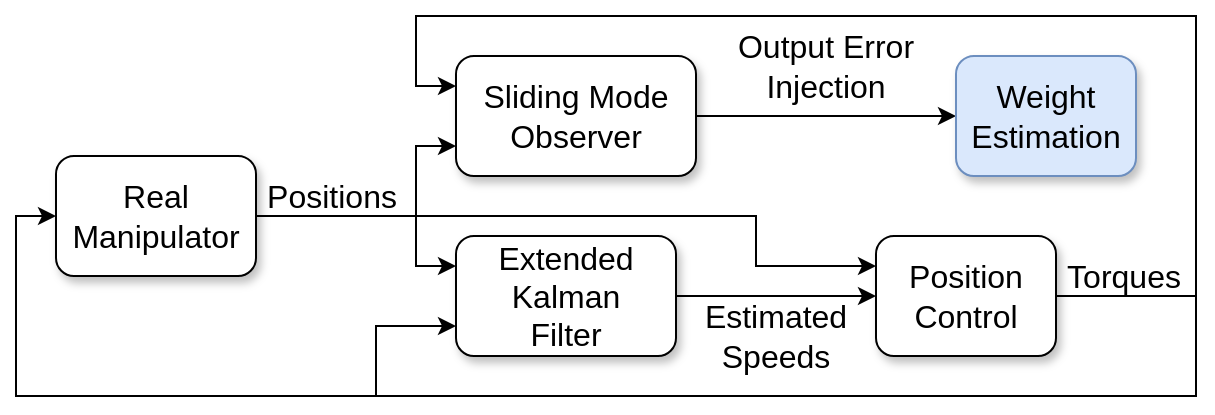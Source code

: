 <mxfile version="14.6.6" type="device"><diagram id="4XM_y509HNXDepDG33-Q" name="Page-1"><mxGraphModel dx="942" dy="619" grid="1" gridSize="10" guides="1" tooltips="1" connect="1" arrows="1" fold="1" page="1" pageScale="1" pageWidth="850" pageHeight="1100" math="0" shadow="0"><root><mxCell id="0"/><mxCell id="1" parent="0"/><mxCell id="_6G7dvit6wzD7GqPud5W-7" style="edgeStyle=orthogonalEdgeStyle;rounded=0;orthogonalLoop=1;jettySize=auto;html=1;exitX=1;exitY=0.5;exitDx=0;exitDy=0;entryX=0;entryY=0.25;entryDx=0;entryDy=0;" parent="1" source="_6G7dvit6wzD7GqPud5W-1" target="_6G7dvit6wzD7GqPud5W-4" edge="1"><mxGeometry relative="1" as="geometry"><mxPoint x="360" y="210" as="targetPoint"/><Array as="points"><mxPoint x="360" y="180"/><mxPoint x="360" y="205"/></Array></mxGeometry></mxCell><mxCell id="_6G7dvit6wzD7GqPud5W-14" style="edgeStyle=orthogonalEdgeStyle;rounded=0;orthogonalLoop=1;jettySize=auto;html=1;exitX=1;exitY=0.5;exitDx=0;exitDy=0;entryX=0;entryY=0.75;entryDx=0;entryDy=0;" parent="1" source="_6G7dvit6wzD7GqPud5W-1" target="_6G7dvit6wzD7GqPud5W-2" edge="1"><mxGeometry relative="1" as="geometry"><Array as="points"><mxPoint x="360" y="180"/><mxPoint x="360" y="145"/></Array></mxGeometry></mxCell><mxCell id="_6G7dvit6wzD7GqPud5W-16" style="edgeStyle=orthogonalEdgeStyle;rounded=0;orthogonalLoop=1;jettySize=auto;html=1;exitX=1;exitY=0.5;exitDx=0;exitDy=0;entryX=0;entryY=0.25;entryDx=0;entryDy=0;" parent="1" source="_6G7dvit6wzD7GqPud5W-1" target="_6G7dvit6wzD7GqPud5W-5" edge="1"><mxGeometry relative="1" as="geometry"><Array as="points"><mxPoint x="530" y="180"/><mxPoint x="530" y="205"/></Array></mxGeometry></mxCell><mxCell id="_6G7dvit6wzD7GqPud5W-1" value="&lt;div style=&quot;font-size: 16px;&quot;&gt;Real &lt;br style=&quot;font-size: 16px;&quot;&gt;&lt;/div&gt;&lt;div style=&quot;font-size: 16px;&quot;&gt;Manipulator&lt;br style=&quot;font-size: 16px;&quot;&gt;&lt;/div&gt;" style="rounded=1;whiteSpace=wrap;html=1;glass=0;shadow=1;fontSize=16;" parent="1" vertex="1"><mxGeometry x="180" y="150" width="100" height="60" as="geometry"/></mxCell><mxCell id="_6G7dvit6wzD7GqPud5W-9" value="" style="edgeStyle=orthogonalEdgeStyle;rounded=0;orthogonalLoop=1;jettySize=auto;html=1;" parent="1" source="_6G7dvit6wzD7GqPud5W-2" target="_6G7dvit6wzD7GqPud5W-3" edge="1"><mxGeometry relative="1" as="geometry"/></mxCell><mxCell id="_6G7dvit6wzD7GqPud5W-2" value="&lt;div style=&quot;font-size: 16px;&quot;&gt;Sliding Mode&lt;/div&gt;&lt;div style=&quot;font-size: 16px;&quot;&gt;Observer&lt;br style=&quot;font-size: 16px;&quot;&gt;&lt;/div&gt;" style="rounded=1;whiteSpace=wrap;html=1;glass=0;shadow=1;fontSize=16;" parent="1" vertex="1"><mxGeometry x="380" y="100" width="120" height="60" as="geometry"/></mxCell><mxCell id="_6G7dvit6wzD7GqPud5W-3" value="&lt;div style=&quot;font-size: 16px;&quot;&gt;Weight &lt;br style=&quot;font-size: 16px;&quot;&gt;&lt;/div&gt;&lt;div style=&quot;font-size: 16px;&quot;&gt;Estimation&lt;br style=&quot;font-size: 16px;&quot;&gt;&lt;/div&gt;" style="rounded=1;whiteSpace=wrap;html=1;fillColor=#dae8fc;strokeColor=#6c8ebf;glass=0;shadow=1;fontSize=16;" parent="1" vertex="1"><mxGeometry x="630" y="100" width="90" height="60" as="geometry"/></mxCell><mxCell id="_6G7dvit6wzD7GqPud5W-8" style="edgeStyle=orthogonalEdgeStyle;rounded=0;orthogonalLoop=1;jettySize=auto;html=1;exitX=1;exitY=0.5;exitDx=0;exitDy=0;entryX=0;entryY=0.5;entryDx=0;entryDy=0;" parent="1" source="_6G7dvit6wzD7GqPud5W-4" target="_6G7dvit6wzD7GqPud5W-5" edge="1"><mxGeometry relative="1" as="geometry"/></mxCell><mxCell id="_6G7dvit6wzD7GqPud5W-4" value="&lt;div style=&quot;font-size: 16px;&quot;&gt;Extended Kalman &lt;br style=&quot;font-size: 16px;&quot;&gt;&lt;/div&gt;&lt;div style=&quot;font-size: 16px;&quot;&gt;Filter&lt;br style=&quot;font-size: 16px;&quot;&gt;&lt;/div&gt;" style="rounded=1;whiteSpace=wrap;html=1;glass=0;shadow=1;fontSize=16;" parent="1" vertex="1"><mxGeometry x="380" y="190" width="110" height="60" as="geometry"/></mxCell><mxCell id="_6G7dvit6wzD7GqPud5W-10" style="edgeStyle=orthogonalEdgeStyle;rounded=0;orthogonalLoop=1;jettySize=auto;html=1;entryX=0;entryY=0.5;entryDx=0;entryDy=0;" parent="1" source="_6G7dvit6wzD7GqPud5W-5" target="_6G7dvit6wzD7GqPud5W-1" edge="1"><mxGeometry relative="1" as="geometry"><Array as="points"><mxPoint x="750" y="220"/><mxPoint x="750" y="270"/><mxPoint x="160" y="270"/><mxPoint x="160" y="180"/></Array></mxGeometry></mxCell><mxCell id="_6G7dvit6wzD7GqPud5W-12" style="edgeStyle=orthogonalEdgeStyle;rounded=0;orthogonalLoop=1;jettySize=auto;html=1;exitX=1;exitY=0.5;exitDx=0;exitDy=0;entryX=0;entryY=0.75;entryDx=0;entryDy=0;" parent="1" source="_6G7dvit6wzD7GqPud5W-5" target="_6G7dvit6wzD7GqPud5W-4" edge="1"><mxGeometry relative="1" as="geometry"><Array as="points"><mxPoint x="750" y="220"/><mxPoint x="750" y="270"/><mxPoint x="340" y="270"/><mxPoint x="340" y="235"/></Array></mxGeometry></mxCell><mxCell id="_6G7dvit6wzD7GqPud5W-13" style="edgeStyle=orthogonalEdgeStyle;rounded=0;orthogonalLoop=1;jettySize=auto;html=1;exitX=1;exitY=0.5;exitDx=0;exitDy=0;entryX=0;entryY=0.25;entryDx=0;entryDy=0;" parent="1" source="_6G7dvit6wzD7GqPud5W-5" target="_6G7dvit6wzD7GqPud5W-2" edge="1"><mxGeometry relative="1" as="geometry"><Array as="points"><mxPoint x="750" y="220"/><mxPoint x="750" y="80"/><mxPoint x="360" y="80"/><mxPoint x="360" y="115"/></Array></mxGeometry></mxCell><mxCell id="_6G7dvit6wzD7GqPud5W-5" value="&lt;div style=&quot;font-size: 16px;&quot;&gt;Position &lt;br style=&quot;font-size: 16px;&quot;&gt;&lt;/div&gt;&lt;div style=&quot;font-size: 16px;&quot;&gt;Control&lt;br style=&quot;font-size: 16px;&quot;&gt;&lt;/div&gt;" style="rounded=1;whiteSpace=wrap;html=1;glass=0;shadow=1;fontSize=16;" parent="1" vertex="1"><mxGeometry x="590" y="190" width="90" height="60" as="geometry"/></mxCell><mxCell id="_6G7dvit6wzD7GqPud5W-15" value="Torques" style="text;html=1;strokeColor=none;fillColor=none;align=center;verticalAlign=middle;whiteSpace=wrap;rounded=0;fontSize=16;" parent="1" vertex="1"><mxGeometry x="694" y="200" width="40" height="20" as="geometry"/></mxCell><mxCell id="_6G7dvit6wzD7GqPud5W-17" value="Positions" style="text;html=1;strokeColor=none;fillColor=none;align=center;verticalAlign=middle;whiteSpace=wrap;rounded=0;fontSize=16;" parent="1" vertex="1"><mxGeometry x="298" y="160" width="40" height="20" as="geometry"/></mxCell><mxCell id="_6G7dvit6wzD7GqPud5W-18" value="&lt;div style=&quot;font-size: 16px;&quot;&gt;Estimated&lt;/div&gt;&lt;div style=&quot;font-size: 16px;&quot;&gt;Speeds&lt;br style=&quot;font-size: 16px;&quot;&gt;&lt;/div&gt;" style="text;html=1;strokeColor=none;fillColor=none;align=center;verticalAlign=middle;whiteSpace=wrap;rounded=0;fontSize=16;" parent="1" vertex="1"><mxGeometry x="520" y="230" width="40" height="20" as="geometry"/></mxCell><mxCell id="_6G7dvit6wzD7GqPud5W-19" value="&lt;div style=&quot;font-size: 16px;&quot;&gt;Output Error&lt;/div&gt;&lt;div style=&quot;font-size: 16px;&quot;&gt;Injection&lt;br style=&quot;font-size: 16px;&quot;&gt;&lt;/div&gt;" style="text;html=1;strokeColor=none;fillColor=none;align=center;verticalAlign=middle;whiteSpace=wrap;rounded=0;fontSize=16;" parent="1" vertex="1"><mxGeometry x="510" y="90" width="110" height="30" as="geometry"/></mxCell></root></mxGraphModel></diagram></mxfile>